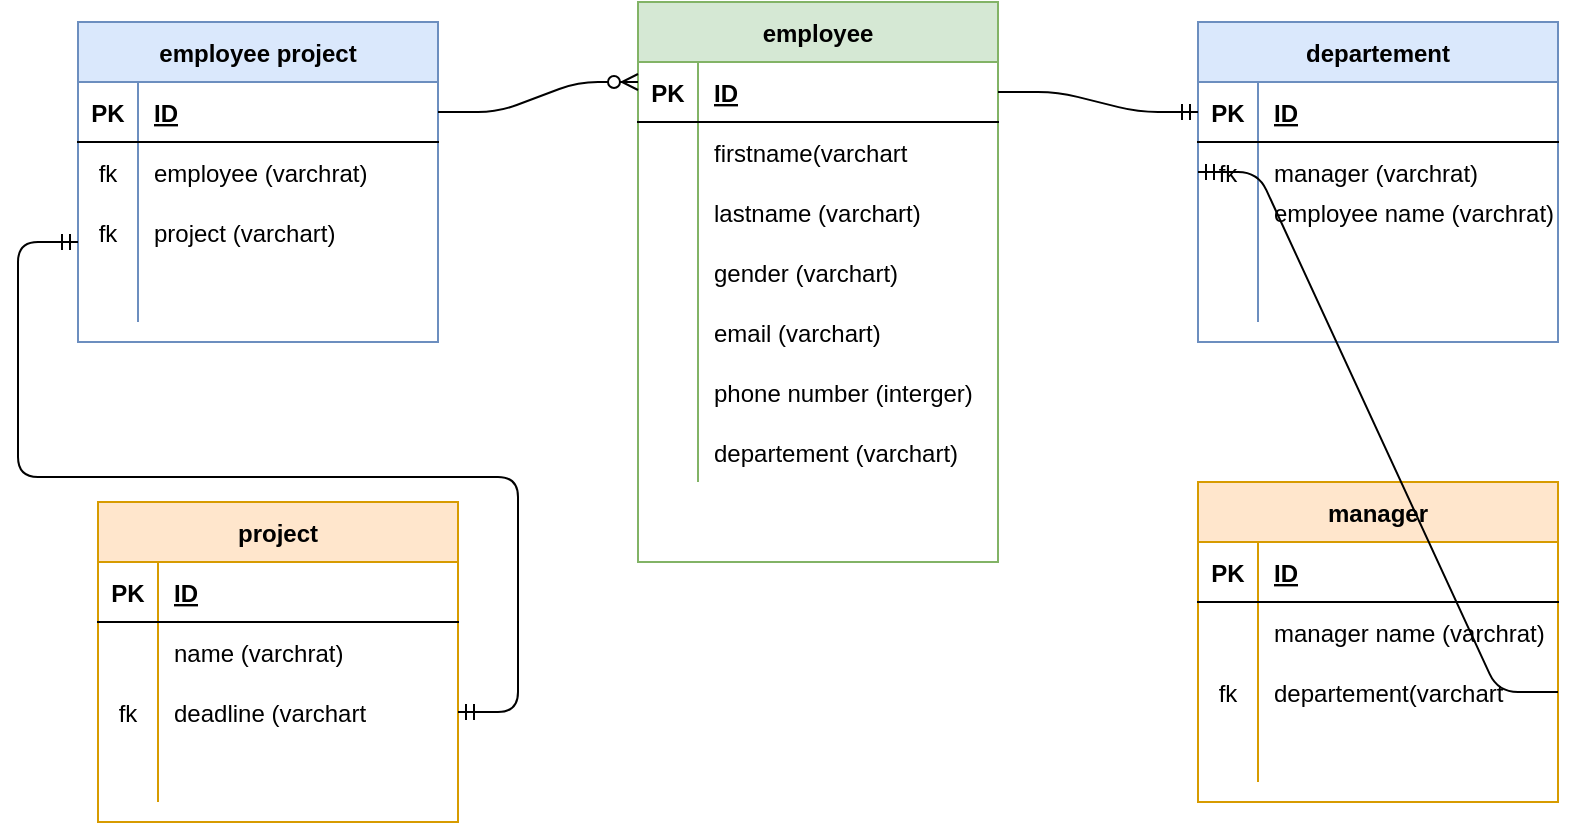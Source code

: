 <mxfile version="13.7.8" type="github">
  <diagram id="bXftTiWJgicMIcp8H-2O" name="Page-1">
    <mxGraphModel dx="1292" dy="363" grid="1" gridSize="10" guides="1" tooltips="1" connect="1" arrows="1" fold="1" page="1" pageScale="1" pageWidth="827" pageHeight="1169" math="0" shadow="0">
      <root>
        <mxCell id="0" />
        <mxCell id="1" parent="0" />
        <mxCell id="RnYIIJHX9u6YJFglTVOt-1" value="employee" style="shape=table;startSize=30;container=1;collapsible=1;childLayout=tableLayout;fixedRows=1;rowLines=0;fontStyle=1;align=center;resizeLast=1;fillColor=#d5e8d4;strokeColor=#82b366;" vertex="1" parent="1">
          <mxGeometry x="310" y="80" width="180" height="280" as="geometry" />
        </mxCell>
        <mxCell id="RnYIIJHX9u6YJFglTVOt-2" value="" style="shape=partialRectangle;collapsible=0;dropTarget=0;pointerEvents=0;fillColor=none;top=0;left=0;bottom=1;right=0;points=[[0,0.5],[1,0.5]];portConstraint=eastwest;" vertex="1" parent="RnYIIJHX9u6YJFglTVOt-1">
          <mxGeometry y="30" width="180" height="30" as="geometry" />
        </mxCell>
        <mxCell id="RnYIIJHX9u6YJFglTVOt-3" value="PK" style="shape=partialRectangle;connectable=0;fillColor=none;top=0;left=0;bottom=0;right=0;fontStyle=1;overflow=hidden;" vertex="1" parent="RnYIIJHX9u6YJFglTVOt-2">
          <mxGeometry width="30" height="30" as="geometry" />
        </mxCell>
        <mxCell id="RnYIIJHX9u6YJFglTVOt-4" value="ID" style="shape=partialRectangle;connectable=0;fillColor=none;top=0;left=0;bottom=0;right=0;align=left;spacingLeft=6;fontStyle=5;overflow=hidden;" vertex="1" parent="RnYIIJHX9u6YJFglTVOt-2">
          <mxGeometry x="30" width="150" height="30" as="geometry" />
        </mxCell>
        <mxCell id="RnYIIJHX9u6YJFglTVOt-5" value="" style="shape=partialRectangle;collapsible=0;dropTarget=0;pointerEvents=0;fillColor=none;top=0;left=0;bottom=0;right=0;points=[[0,0.5],[1,0.5]];portConstraint=eastwest;" vertex="1" parent="RnYIIJHX9u6YJFglTVOt-1">
          <mxGeometry y="60" width="180" height="30" as="geometry" />
        </mxCell>
        <mxCell id="RnYIIJHX9u6YJFglTVOt-6" value="" style="shape=partialRectangle;connectable=0;fillColor=none;top=0;left=0;bottom=0;right=0;editable=1;overflow=hidden;" vertex="1" parent="RnYIIJHX9u6YJFglTVOt-5">
          <mxGeometry width="30" height="30" as="geometry" />
        </mxCell>
        <mxCell id="RnYIIJHX9u6YJFglTVOt-7" value="firstname(varchart" style="shape=partialRectangle;connectable=0;fillColor=none;top=0;left=0;bottom=0;right=0;align=left;spacingLeft=6;overflow=hidden;" vertex="1" parent="RnYIIJHX9u6YJFglTVOt-5">
          <mxGeometry x="30" width="150" height="30" as="geometry" />
        </mxCell>
        <mxCell id="RnYIIJHX9u6YJFglTVOt-8" value="" style="shape=partialRectangle;collapsible=0;dropTarget=0;pointerEvents=0;fillColor=none;top=0;left=0;bottom=0;right=0;points=[[0,0.5],[1,0.5]];portConstraint=eastwest;" vertex="1" parent="RnYIIJHX9u6YJFglTVOt-1">
          <mxGeometry y="90" width="180" height="30" as="geometry" />
        </mxCell>
        <mxCell id="RnYIIJHX9u6YJFglTVOt-9" value="" style="shape=partialRectangle;connectable=0;fillColor=none;top=0;left=0;bottom=0;right=0;editable=1;overflow=hidden;" vertex="1" parent="RnYIIJHX9u6YJFglTVOt-8">
          <mxGeometry width="30" height="30" as="geometry" />
        </mxCell>
        <mxCell id="RnYIIJHX9u6YJFglTVOt-10" value="lastname (varchart)" style="shape=partialRectangle;connectable=0;fillColor=none;top=0;left=0;bottom=0;right=0;align=left;spacingLeft=6;overflow=hidden;" vertex="1" parent="RnYIIJHX9u6YJFglTVOt-8">
          <mxGeometry x="30" width="150" height="30" as="geometry" />
        </mxCell>
        <mxCell id="RnYIIJHX9u6YJFglTVOt-11" value="" style="shape=partialRectangle;collapsible=0;dropTarget=0;pointerEvents=0;fillColor=none;top=0;left=0;bottom=0;right=0;points=[[0,0.5],[1,0.5]];portConstraint=eastwest;" vertex="1" parent="RnYIIJHX9u6YJFglTVOt-1">
          <mxGeometry y="120" width="180" height="30" as="geometry" />
        </mxCell>
        <mxCell id="RnYIIJHX9u6YJFglTVOt-12" value="" style="shape=partialRectangle;connectable=0;fillColor=none;top=0;left=0;bottom=0;right=0;editable=1;overflow=hidden;" vertex="1" parent="RnYIIJHX9u6YJFglTVOt-11">
          <mxGeometry width="30" height="30" as="geometry" />
        </mxCell>
        <mxCell id="RnYIIJHX9u6YJFglTVOt-13" value="gender (varchart)" style="shape=partialRectangle;connectable=0;fillColor=none;top=0;left=0;bottom=0;right=0;align=left;spacingLeft=6;overflow=hidden;" vertex="1" parent="RnYIIJHX9u6YJFglTVOt-11">
          <mxGeometry x="30" width="150" height="30" as="geometry" />
        </mxCell>
        <mxCell id="RnYIIJHX9u6YJFglTVOt-27" value="" style="shape=partialRectangle;collapsible=0;dropTarget=0;pointerEvents=0;fillColor=none;top=0;left=0;bottom=0;right=0;points=[[0,0.5],[1,0.5]];portConstraint=eastwest;" vertex="1" parent="RnYIIJHX9u6YJFglTVOt-1">
          <mxGeometry y="150" width="180" height="30" as="geometry" />
        </mxCell>
        <mxCell id="RnYIIJHX9u6YJFglTVOt-28" value="" style="shape=partialRectangle;connectable=0;fillColor=none;top=0;left=0;bottom=0;right=0;editable=1;overflow=hidden;" vertex="1" parent="RnYIIJHX9u6YJFglTVOt-27">
          <mxGeometry width="30" height="30" as="geometry" />
        </mxCell>
        <mxCell id="RnYIIJHX9u6YJFglTVOt-29" value="email (varchart)" style="shape=partialRectangle;connectable=0;fillColor=none;top=0;left=0;bottom=0;right=0;align=left;spacingLeft=6;overflow=hidden;" vertex="1" parent="RnYIIJHX9u6YJFglTVOt-27">
          <mxGeometry x="30" width="150" height="30" as="geometry" />
        </mxCell>
        <mxCell id="RnYIIJHX9u6YJFglTVOt-30" value="" style="shape=partialRectangle;collapsible=0;dropTarget=0;pointerEvents=0;fillColor=none;top=0;left=0;bottom=0;right=0;points=[[0,0.5],[1,0.5]];portConstraint=eastwest;" vertex="1" parent="RnYIIJHX9u6YJFglTVOt-1">
          <mxGeometry y="180" width="180" height="30" as="geometry" />
        </mxCell>
        <mxCell id="RnYIIJHX9u6YJFglTVOt-31" value="" style="shape=partialRectangle;connectable=0;fillColor=none;top=0;left=0;bottom=0;right=0;editable=1;overflow=hidden;" vertex="1" parent="RnYIIJHX9u6YJFglTVOt-30">
          <mxGeometry width="30" height="30" as="geometry" />
        </mxCell>
        <mxCell id="RnYIIJHX9u6YJFglTVOt-32" value="phone number (interger)" style="shape=partialRectangle;connectable=0;fillColor=none;top=0;left=0;bottom=0;right=0;align=left;spacingLeft=6;overflow=hidden;" vertex="1" parent="RnYIIJHX9u6YJFglTVOt-30">
          <mxGeometry x="30" width="150" height="30" as="geometry" />
        </mxCell>
        <mxCell id="RnYIIJHX9u6YJFglTVOt-75" value="" style="shape=partialRectangle;collapsible=0;dropTarget=0;pointerEvents=0;fillColor=none;top=0;left=0;bottom=0;right=0;points=[[0,0.5],[1,0.5]];portConstraint=eastwest;" vertex="1" parent="RnYIIJHX9u6YJFglTVOt-1">
          <mxGeometry y="210" width="180" height="30" as="geometry" />
        </mxCell>
        <mxCell id="RnYIIJHX9u6YJFglTVOt-76" value="" style="shape=partialRectangle;connectable=0;fillColor=none;top=0;left=0;bottom=0;right=0;editable=1;overflow=hidden;" vertex="1" parent="RnYIIJHX9u6YJFglTVOt-75">
          <mxGeometry width="30" height="30" as="geometry" />
        </mxCell>
        <mxCell id="RnYIIJHX9u6YJFglTVOt-77" value="departement (varchart)" style="shape=partialRectangle;connectable=0;fillColor=none;top=0;left=0;bottom=0;right=0;align=left;spacingLeft=6;overflow=hidden;" vertex="1" parent="RnYIIJHX9u6YJFglTVOt-75">
          <mxGeometry x="30" width="150" height="30" as="geometry" />
        </mxCell>
        <mxCell id="RnYIIJHX9u6YJFglTVOt-14" value="departement" style="shape=table;startSize=30;container=1;collapsible=1;childLayout=tableLayout;fixedRows=1;rowLines=0;fontStyle=1;align=center;resizeLast=1;fillColor=#dae8fc;strokeColor=#6c8ebf;" vertex="1" parent="1">
          <mxGeometry x="590" y="90" width="180" height="160" as="geometry" />
        </mxCell>
        <mxCell id="RnYIIJHX9u6YJFglTVOt-15" value="" style="shape=partialRectangle;collapsible=0;dropTarget=0;pointerEvents=0;fillColor=none;top=0;left=0;bottom=1;right=0;points=[[0,0.5],[1,0.5]];portConstraint=eastwest;" vertex="1" parent="RnYIIJHX9u6YJFglTVOt-14">
          <mxGeometry y="30" width="180" height="30" as="geometry" />
        </mxCell>
        <mxCell id="RnYIIJHX9u6YJFglTVOt-16" value="PK" style="shape=partialRectangle;connectable=0;fillColor=none;top=0;left=0;bottom=0;right=0;fontStyle=1;overflow=hidden;" vertex="1" parent="RnYIIJHX9u6YJFglTVOt-15">
          <mxGeometry width="30" height="30" as="geometry" />
        </mxCell>
        <mxCell id="RnYIIJHX9u6YJFglTVOt-17" value="ID" style="shape=partialRectangle;connectable=0;fillColor=none;top=0;left=0;bottom=0;right=0;align=left;spacingLeft=6;fontStyle=5;overflow=hidden;" vertex="1" parent="RnYIIJHX9u6YJFglTVOt-15">
          <mxGeometry x="30" width="150" height="30" as="geometry" />
        </mxCell>
        <mxCell id="RnYIIJHX9u6YJFglTVOt-18" value="" style="shape=partialRectangle;collapsible=0;dropTarget=0;pointerEvents=0;fillColor=none;top=0;left=0;bottom=0;right=0;points=[[0,0.5],[1,0.5]];portConstraint=eastwest;" vertex="1" parent="RnYIIJHX9u6YJFglTVOt-14">
          <mxGeometry y="60" width="180" height="30" as="geometry" />
        </mxCell>
        <mxCell id="RnYIIJHX9u6YJFglTVOt-19" value="fk" style="shape=partialRectangle;connectable=0;fillColor=none;top=0;left=0;bottom=0;right=0;editable=1;overflow=hidden;" vertex="1" parent="RnYIIJHX9u6YJFglTVOt-18">
          <mxGeometry width="30" height="30" as="geometry" />
        </mxCell>
        <mxCell id="RnYIIJHX9u6YJFglTVOt-20" value="manager (varchrat)" style="shape=partialRectangle;connectable=0;fillColor=none;top=0;left=0;bottom=0;right=0;align=left;spacingLeft=6;overflow=hidden;" vertex="1" parent="RnYIIJHX9u6YJFglTVOt-18">
          <mxGeometry x="30" width="150" height="30" as="geometry" />
        </mxCell>
        <mxCell id="RnYIIJHX9u6YJFglTVOt-21" value="" style="shape=partialRectangle;collapsible=0;dropTarget=0;pointerEvents=0;fillColor=none;top=0;left=0;bottom=0;right=0;points=[[0,0.5],[1,0.5]];portConstraint=eastwest;" vertex="1" parent="RnYIIJHX9u6YJFglTVOt-14">
          <mxGeometry y="90" width="180" height="30" as="geometry" />
        </mxCell>
        <mxCell id="RnYIIJHX9u6YJFglTVOt-22" value="" style="shape=partialRectangle;connectable=0;fillColor=none;top=0;left=0;bottom=0;right=0;editable=1;overflow=hidden;" vertex="1" parent="RnYIIJHX9u6YJFglTVOt-21">
          <mxGeometry width="30" height="30" as="geometry" />
        </mxCell>
        <mxCell id="RnYIIJHX9u6YJFglTVOt-23" value="" style="shape=partialRectangle;connectable=0;fillColor=none;top=0;left=0;bottom=0;right=0;align=left;spacingLeft=6;overflow=hidden;" vertex="1" parent="RnYIIJHX9u6YJFglTVOt-21">
          <mxGeometry x="30" width="150" height="30" as="geometry" />
        </mxCell>
        <mxCell id="RnYIIJHX9u6YJFglTVOt-24" value="" style="shape=partialRectangle;collapsible=0;dropTarget=0;pointerEvents=0;fillColor=none;top=0;left=0;bottom=0;right=0;points=[[0,0.5],[1,0.5]];portConstraint=eastwest;" vertex="1" parent="RnYIIJHX9u6YJFglTVOt-14">
          <mxGeometry y="120" width="180" height="30" as="geometry" />
        </mxCell>
        <mxCell id="RnYIIJHX9u6YJFglTVOt-25" value="" style="shape=partialRectangle;connectable=0;fillColor=none;top=0;left=0;bottom=0;right=0;editable=1;overflow=hidden;" vertex="1" parent="RnYIIJHX9u6YJFglTVOt-24">
          <mxGeometry width="30" height="30" as="geometry" />
        </mxCell>
        <mxCell id="RnYIIJHX9u6YJFglTVOt-26" value="" style="shape=partialRectangle;connectable=0;fillColor=none;top=0;left=0;bottom=0;right=0;align=left;spacingLeft=6;overflow=hidden;" vertex="1" parent="RnYIIJHX9u6YJFglTVOt-24">
          <mxGeometry x="30" width="150" height="30" as="geometry" />
        </mxCell>
        <mxCell id="RnYIIJHX9u6YJFglTVOt-33" value="manager" style="shape=table;startSize=30;container=1;collapsible=1;childLayout=tableLayout;fixedRows=1;rowLines=0;fontStyle=1;align=center;resizeLast=1;fillColor=#ffe6cc;strokeColor=#d79b00;" vertex="1" parent="1">
          <mxGeometry x="590" y="320" width="180" height="160" as="geometry" />
        </mxCell>
        <mxCell id="RnYIIJHX9u6YJFglTVOt-34" value="" style="shape=partialRectangle;collapsible=0;dropTarget=0;pointerEvents=0;fillColor=none;top=0;left=0;bottom=1;right=0;points=[[0,0.5],[1,0.5]];portConstraint=eastwest;" vertex="1" parent="RnYIIJHX9u6YJFglTVOt-33">
          <mxGeometry y="30" width="180" height="30" as="geometry" />
        </mxCell>
        <mxCell id="RnYIIJHX9u6YJFglTVOt-35" value="PK" style="shape=partialRectangle;connectable=0;fillColor=none;top=0;left=0;bottom=0;right=0;fontStyle=1;overflow=hidden;" vertex="1" parent="RnYIIJHX9u6YJFglTVOt-34">
          <mxGeometry width="30" height="30" as="geometry" />
        </mxCell>
        <mxCell id="RnYIIJHX9u6YJFglTVOt-36" value="ID" style="shape=partialRectangle;connectable=0;fillColor=none;top=0;left=0;bottom=0;right=0;align=left;spacingLeft=6;fontStyle=5;overflow=hidden;" vertex="1" parent="RnYIIJHX9u6YJFglTVOt-34">
          <mxGeometry x="30" width="150" height="30" as="geometry" />
        </mxCell>
        <mxCell id="RnYIIJHX9u6YJFglTVOt-37" value="" style="shape=partialRectangle;collapsible=0;dropTarget=0;pointerEvents=0;fillColor=none;top=0;left=0;bottom=0;right=0;points=[[0,0.5],[1,0.5]];portConstraint=eastwest;" vertex="1" parent="RnYIIJHX9u6YJFglTVOt-33">
          <mxGeometry y="60" width="180" height="30" as="geometry" />
        </mxCell>
        <mxCell id="RnYIIJHX9u6YJFglTVOt-38" value="" style="shape=partialRectangle;connectable=0;fillColor=none;top=0;left=0;bottom=0;right=0;editable=1;overflow=hidden;" vertex="1" parent="RnYIIJHX9u6YJFglTVOt-37">
          <mxGeometry width="30" height="30" as="geometry" />
        </mxCell>
        <mxCell id="RnYIIJHX9u6YJFglTVOt-39" value="manager name (varchrat)" style="shape=partialRectangle;connectable=0;fillColor=none;top=0;left=0;bottom=0;right=0;align=left;spacingLeft=6;overflow=hidden;" vertex="1" parent="RnYIIJHX9u6YJFglTVOt-37">
          <mxGeometry x="30" width="150" height="30" as="geometry" />
        </mxCell>
        <mxCell id="RnYIIJHX9u6YJFglTVOt-40" value="" style="shape=partialRectangle;collapsible=0;dropTarget=0;pointerEvents=0;fillColor=none;top=0;left=0;bottom=0;right=0;points=[[0,0.5],[1,0.5]];portConstraint=eastwest;" vertex="1" parent="RnYIIJHX9u6YJFglTVOt-33">
          <mxGeometry y="90" width="180" height="30" as="geometry" />
        </mxCell>
        <mxCell id="RnYIIJHX9u6YJFglTVOt-41" value="fk" style="shape=partialRectangle;connectable=0;fillColor=none;top=0;left=0;bottom=0;right=0;editable=1;overflow=hidden;" vertex="1" parent="RnYIIJHX9u6YJFglTVOt-40">
          <mxGeometry width="30" height="30" as="geometry" />
        </mxCell>
        <mxCell id="RnYIIJHX9u6YJFglTVOt-42" value="departement(varchart" style="shape=partialRectangle;connectable=0;fillColor=none;top=0;left=0;bottom=0;right=0;align=left;spacingLeft=6;overflow=hidden;" vertex="1" parent="RnYIIJHX9u6YJFglTVOt-40">
          <mxGeometry x="30" width="150" height="30" as="geometry" />
        </mxCell>
        <mxCell id="RnYIIJHX9u6YJFglTVOt-43" value="" style="shape=partialRectangle;collapsible=0;dropTarget=0;pointerEvents=0;fillColor=none;top=0;left=0;bottom=0;right=0;points=[[0,0.5],[1,0.5]];portConstraint=eastwest;" vertex="1" parent="RnYIIJHX9u6YJFglTVOt-33">
          <mxGeometry y="120" width="180" height="30" as="geometry" />
        </mxCell>
        <mxCell id="RnYIIJHX9u6YJFglTVOt-44" value="" style="shape=partialRectangle;connectable=0;fillColor=none;top=0;left=0;bottom=0;right=0;editable=1;overflow=hidden;" vertex="1" parent="RnYIIJHX9u6YJFglTVOt-43">
          <mxGeometry width="30" height="30" as="geometry" />
        </mxCell>
        <mxCell id="RnYIIJHX9u6YJFglTVOt-45" value="" style="shape=partialRectangle;connectable=0;fillColor=none;top=0;left=0;bottom=0;right=0;align=left;spacingLeft=6;overflow=hidden;" vertex="1" parent="RnYIIJHX9u6YJFglTVOt-43">
          <mxGeometry x="30" width="150" height="30" as="geometry" />
        </mxCell>
        <mxCell id="RnYIIJHX9u6YJFglTVOt-46" value="employee project" style="shape=table;startSize=30;container=1;collapsible=1;childLayout=tableLayout;fixedRows=1;rowLines=0;fontStyle=1;align=center;resizeLast=1;fillColor=#dae8fc;strokeColor=#6c8ebf;" vertex="1" parent="1">
          <mxGeometry x="30" y="90" width="180" height="160" as="geometry" />
        </mxCell>
        <mxCell id="RnYIIJHX9u6YJFglTVOt-47" value="" style="shape=partialRectangle;collapsible=0;dropTarget=0;pointerEvents=0;fillColor=none;top=0;left=0;bottom=1;right=0;points=[[0,0.5],[1,0.5]];portConstraint=eastwest;" vertex="1" parent="RnYIIJHX9u6YJFglTVOt-46">
          <mxGeometry y="30" width="180" height="30" as="geometry" />
        </mxCell>
        <mxCell id="RnYIIJHX9u6YJFglTVOt-48" value="PK" style="shape=partialRectangle;connectable=0;fillColor=none;top=0;left=0;bottom=0;right=0;fontStyle=1;overflow=hidden;" vertex="1" parent="RnYIIJHX9u6YJFglTVOt-47">
          <mxGeometry width="30" height="30" as="geometry" />
        </mxCell>
        <mxCell id="RnYIIJHX9u6YJFglTVOt-49" value="ID" style="shape=partialRectangle;connectable=0;fillColor=none;top=0;left=0;bottom=0;right=0;align=left;spacingLeft=6;fontStyle=5;overflow=hidden;" vertex="1" parent="RnYIIJHX9u6YJFglTVOt-47">
          <mxGeometry x="30" width="150" height="30" as="geometry" />
        </mxCell>
        <mxCell id="RnYIIJHX9u6YJFglTVOt-50" value="" style="shape=partialRectangle;collapsible=0;dropTarget=0;pointerEvents=0;fillColor=none;top=0;left=0;bottom=0;right=0;points=[[0,0.5],[1,0.5]];portConstraint=eastwest;" vertex="1" parent="RnYIIJHX9u6YJFglTVOt-46">
          <mxGeometry y="60" width="180" height="30" as="geometry" />
        </mxCell>
        <mxCell id="RnYIIJHX9u6YJFglTVOt-51" value="fk" style="shape=partialRectangle;connectable=0;fillColor=none;top=0;left=0;bottom=0;right=0;editable=1;overflow=hidden;" vertex="1" parent="RnYIIJHX9u6YJFglTVOt-50">
          <mxGeometry width="30" height="30" as="geometry" />
        </mxCell>
        <mxCell id="RnYIIJHX9u6YJFglTVOt-52" value="employee (varchrat)" style="shape=partialRectangle;connectable=0;fillColor=none;top=0;left=0;bottom=0;right=0;align=left;spacingLeft=6;overflow=hidden;" vertex="1" parent="RnYIIJHX9u6YJFglTVOt-50">
          <mxGeometry x="30" width="150" height="30" as="geometry" />
        </mxCell>
        <mxCell id="RnYIIJHX9u6YJFglTVOt-53" value="" style="shape=partialRectangle;collapsible=0;dropTarget=0;pointerEvents=0;fillColor=none;top=0;left=0;bottom=0;right=0;points=[[0,0.5],[1,0.5]];portConstraint=eastwest;" vertex="1" parent="RnYIIJHX9u6YJFglTVOt-46">
          <mxGeometry y="90" width="180" height="30" as="geometry" />
        </mxCell>
        <mxCell id="RnYIIJHX9u6YJFglTVOt-54" value="fk" style="shape=partialRectangle;connectable=0;fillColor=none;top=0;left=0;bottom=0;right=0;editable=1;overflow=hidden;" vertex="1" parent="RnYIIJHX9u6YJFglTVOt-53">
          <mxGeometry width="30" height="30" as="geometry" />
        </mxCell>
        <mxCell id="RnYIIJHX9u6YJFglTVOt-55" value="project (varchart)" style="shape=partialRectangle;connectable=0;fillColor=none;top=0;left=0;bottom=0;right=0;align=left;spacingLeft=6;overflow=hidden;" vertex="1" parent="RnYIIJHX9u6YJFglTVOt-53">
          <mxGeometry x="30" width="150" height="30" as="geometry" />
        </mxCell>
        <mxCell id="RnYIIJHX9u6YJFglTVOt-56" value="" style="shape=partialRectangle;collapsible=0;dropTarget=0;pointerEvents=0;fillColor=none;top=0;left=0;bottom=0;right=0;points=[[0,0.5],[1,0.5]];portConstraint=eastwest;" vertex="1" parent="RnYIIJHX9u6YJFglTVOt-46">
          <mxGeometry y="120" width="180" height="30" as="geometry" />
        </mxCell>
        <mxCell id="RnYIIJHX9u6YJFglTVOt-57" value="" style="shape=partialRectangle;connectable=0;fillColor=none;top=0;left=0;bottom=0;right=0;editable=1;overflow=hidden;" vertex="1" parent="RnYIIJHX9u6YJFglTVOt-56">
          <mxGeometry width="30" height="30" as="geometry" />
        </mxCell>
        <mxCell id="RnYIIJHX9u6YJFglTVOt-58" value="" style="shape=partialRectangle;connectable=0;fillColor=none;top=0;left=0;bottom=0;right=0;align=left;spacingLeft=6;overflow=hidden;" vertex="1" parent="RnYIIJHX9u6YJFglTVOt-56">
          <mxGeometry x="30" width="150" height="30" as="geometry" />
        </mxCell>
        <mxCell id="RnYIIJHX9u6YJFglTVOt-59" value="project" style="shape=table;startSize=30;container=1;collapsible=1;childLayout=tableLayout;fixedRows=1;rowLines=0;fontStyle=1;align=center;resizeLast=1;fillColor=#ffe6cc;strokeColor=#d79b00;" vertex="1" parent="1">
          <mxGeometry x="40" y="330" width="180" height="160" as="geometry" />
        </mxCell>
        <mxCell id="RnYIIJHX9u6YJFglTVOt-60" value="" style="shape=partialRectangle;collapsible=0;dropTarget=0;pointerEvents=0;fillColor=none;top=0;left=0;bottom=1;right=0;points=[[0,0.5],[1,0.5]];portConstraint=eastwest;" vertex="1" parent="RnYIIJHX9u6YJFglTVOt-59">
          <mxGeometry y="30" width="180" height="30" as="geometry" />
        </mxCell>
        <mxCell id="RnYIIJHX9u6YJFglTVOt-61" value="PK" style="shape=partialRectangle;connectable=0;fillColor=none;top=0;left=0;bottom=0;right=0;fontStyle=1;overflow=hidden;" vertex="1" parent="RnYIIJHX9u6YJFglTVOt-60">
          <mxGeometry width="30" height="30" as="geometry" />
        </mxCell>
        <mxCell id="RnYIIJHX9u6YJFglTVOt-62" value="ID" style="shape=partialRectangle;connectable=0;fillColor=none;top=0;left=0;bottom=0;right=0;align=left;spacingLeft=6;fontStyle=5;overflow=hidden;" vertex="1" parent="RnYIIJHX9u6YJFglTVOt-60">
          <mxGeometry x="30" width="150" height="30" as="geometry" />
        </mxCell>
        <mxCell id="RnYIIJHX9u6YJFglTVOt-63" value="" style="shape=partialRectangle;collapsible=0;dropTarget=0;pointerEvents=0;fillColor=none;top=0;left=0;bottom=0;right=0;points=[[0,0.5],[1,0.5]];portConstraint=eastwest;" vertex="1" parent="RnYIIJHX9u6YJFglTVOt-59">
          <mxGeometry y="60" width="180" height="30" as="geometry" />
        </mxCell>
        <mxCell id="RnYIIJHX9u6YJFglTVOt-64" value="" style="shape=partialRectangle;connectable=0;fillColor=none;top=0;left=0;bottom=0;right=0;editable=1;overflow=hidden;" vertex="1" parent="RnYIIJHX9u6YJFglTVOt-63">
          <mxGeometry width="30" height="30" as="geometry" />
        </mxCell>
        <mxCell id="RnYIIJHX9u6YJFglTVOt-65" value="name (varchrat)" style="shape=partialRectangle;connectable=0;fillColor=none;top=0;left=0;bottom=0;right=0;align=left;spacingLeft=6;overflow=hidden;" vertex="1" parent="RnYIIJHX9u6YJFglTVOt-63">
          <mxGeometry x="30" width="150" height="30" as="geometry" />
        </mxCell>
        <mxCell id="RnYIIJHX9u6YJFglTVOt-66" value="" style="shape=partialRectangle;collapsible=0;dropTarget=0;pointerEvents=0;fillColor=none;top=0;left=0;bottom=0;right=0;points=[[0,0.5],[1,0.5]];portConstraint=eastwest;" vertex="1" parent="RnYIIJHX9u6YJFglTVOt-59">
          <mxGeometry y="90" width="180" height="30" as="geometry" />
        </mxCell>
        <mxCell id="RnYIIJHX9u6YJFglTVOt-67" value="fk" style="shape=partialRectangle;connectable=0;fillColor=none;top=0;left=0;bottom=0;right=0;editable=1;overflow=hidden;" vertex="1" parent="RnYIIJHX9u6YJFglTVOt-66">
          <mxGeometry width="30" height="30" as="geometry" />
        </mxCell>
        <mxCell id="RnYIIJHX9u6YJFglTVOt-68" value="deadline (varchart" style="shape=partialRectangle;connectable=0;fillColor=none;top=0;left=0;bottom=0;right=0;align=left;spacingLeft=6;overflow=hidden;" vertex="1" parent="RnYIIJHX9u6YJFglTVOt-66">
          <mxGeometry x="30" width="150" height="30" as="geometry" />
        </mxCell>
        <mxCell id="RnYIIJHX9u6YJFglTVOt-69" value="" style="shape=partialRectangle;collapsible=0;dropTarget=0;pointerEvents=0;fillColor=none;top=0;left=0;bottom=0;right=0;points=[[0,0.5],[1,0.5]];portConstraint=eastwest;" vertex="1" parent="RnYIIJHX9u6YJFglTVOt-59">
          <mxGeometry y="120" width="180" height="30" as="geometry" />
        </mxCell>
        <mxCell id="RnYIIJHX9u6YJFglTVOt-70" value="" style="shape=partialRectangle;connectable=0;fillColor=none;top=0;left=0;bottom=0;right=0;editable=1;overflow=hidden;" vertex="1" parent="RnYIIJHX9u6YJFglTVOt-69">
          <mxGeometry width="30" height="30" as="geometry" />
        </mxCell>
        <mxCell id="RnYIIJHX9u6YJFglTVOt-71" value="" style="shape=partialRectangle;connectable=0;fillColor=none;top=0;left=0;bottom=0;right=0;align=left;spacingLeft=6;overflow=hidden;" vertex="1" parent="RnYIIJHX9u6YJFglTVOt-69">
          <mxGeometry x="30" width="150" height="30" as="geometry" />
        </mxCell>
        <mxCell id="RnYIIJHX9u6YJFglTVOt-72" value="" style="edgeStyle=entityRelationEdgeStyle;fontSize=12;html=1;endArrow=ERzeroToMany;endFill=1;" edge="1" parent="1" source="RnYIIJHX9u6YJFglTVOt-47">
          <mxGeometry width="100" height="100" relative="1" as="geometry">
            <mxPoint x="210" y="220" as="sourcePoint" />
            <mxPoint x="310" y="120" as="targetPoint" />
          </mxGeometry>
        </mxCell>
        <mxCell id="RnYIIJHX9u6YJFglTVOt-74" value="employee name (varchrat)" style="shape=partialRectangle;connectable=0;fillColor=none;top=0;left=0;bottom=0;right=0;align=left;spacingLeft=6;overflow=hidden;" vertex="1" parent="1">
          <mxGeometry x="620" y="170" width="150" height="30" as="geometry" />
        </mxCell>
        <mxCell id="RnYIIJHX9u6YJFglTVOt-78" value="" style="edgeStyle=entityRelationEdgeStyle;fontSize=12;html=1;endArrow=ERmandOne;startArrow=ERmandOne;exitX=1;exitY=0.5;exitDx=0;exitDy=0;" edge="1" parent="1" source="RnYIIJHX9u6YJFglTVOt-66">
          <mxGeometry width="100" height="100" relative="1" as="geometry">
            <mxPoint y="270" as="sourcePoint" />
            <mxPoint x="30" y="200" as="targetPoint" />
          </mxGeometry>
        </mxCell>
        <mxCell id="RnYIIJHX9u6YJFglTVOt-80" value="" style="edgeStyle=entityRelationEdgeStyle;fontSize=12;html=1;endArrow=ERmandOne;exitX=1;exitY=0.5;exitDx=0;exitDy=0;" edge="1" parent="1" source="RnYIIJHX9u6YJFglTVOt-2">
          <mxGeometry width="100" height="100" relative="1" as="geometry">
            <mxPoint x="490" y="235" as="sourcePoint" />
            <mxPoint x="590" y="135" as="targetPoint" />
          </mxGeometry>
        </mxCell>
        <mxCell id="RnYIIJHX9u6YJFglTVOt-81" value="" style="edgeStyle=entityRelationEdgeStyle;fontSize=12;html=1;endArrow=ERmandOne;exitX=1;exitY=0.5;exitDx=0;exitDy=0;entryX=0;entryY=0.5;entryDx=0;entryDy=0;" edge="1" parent="1" source="RnYIIJHX9u6YJFglTVOt-40" target="RnYIIJHX9u6YJFglTVOt-18">
          <mxGeometry width="100" height="100" relative="1" as="geometry">
            <mxPoint x="640" y="350" as="sourcePoint" />
            <mxPoint x="580" y="170" as="targetPoint" />
          </mxGeometry>
        </mxCell>
      </root>
    </mxGraphModel>
  </diagram>
</mxfile>
